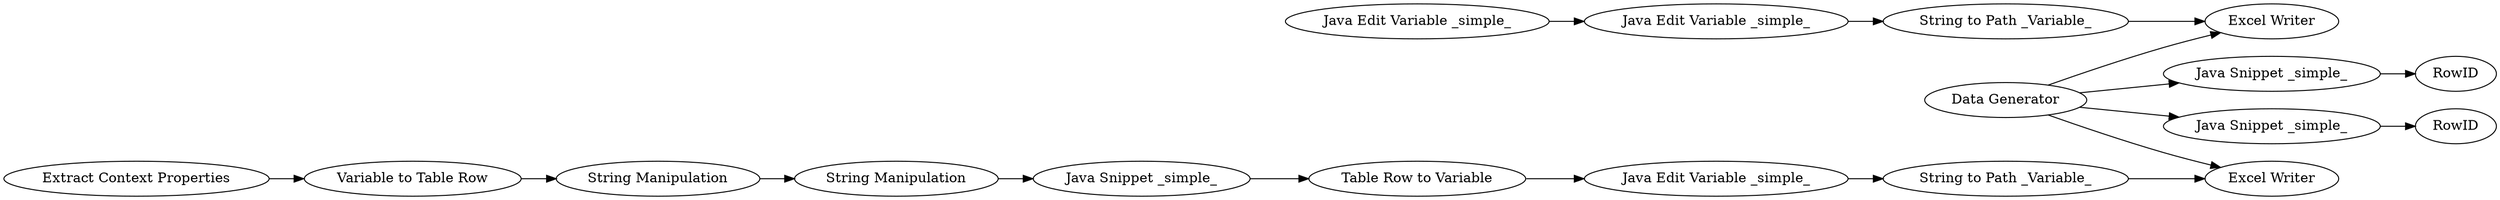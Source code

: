 digraph {
	1 -> 37
	31 -> 26
	6 -> 9
	32 -> 33
	28 -> 30
	9 -> 31
	30 -> 5
	34 -> 36
	2 -> 25
	5 -> 6
	1 -> 2
	35 -> 34
	36 -> 37
	3 -> 29
	1 -> 33
	1 -> 3
	26 -> 32
	5 [label="String Manipulation"]
	30 [label="Variable to Table Row"]
	35 [label="Java Edit Variable _simple_"]
	1 [label="Data Generator"]
	34 [label="Java Edit Variable _simple_"]
	29 [label=RowID]
	31 [label="Table Row to Variable"]
	9 [label="Java Snippet _simple_"]
	28 [label="Extract Context Properties"]
	36 [label="String to Path _Variable_"]
	26 [label="Java Edit Variable _simple_"]
	6 [label="String Manipulation"]
	25 [label=RowID]
	33 [label="Excel Writer"]
	32 [label="String to Path _Variable_"]
	3 [label="Java Snippet _simple_"]
	2 [label="Java Snippet _simple_"]
	37 [label="Excel Writer"]
	rankdir=LR
}
